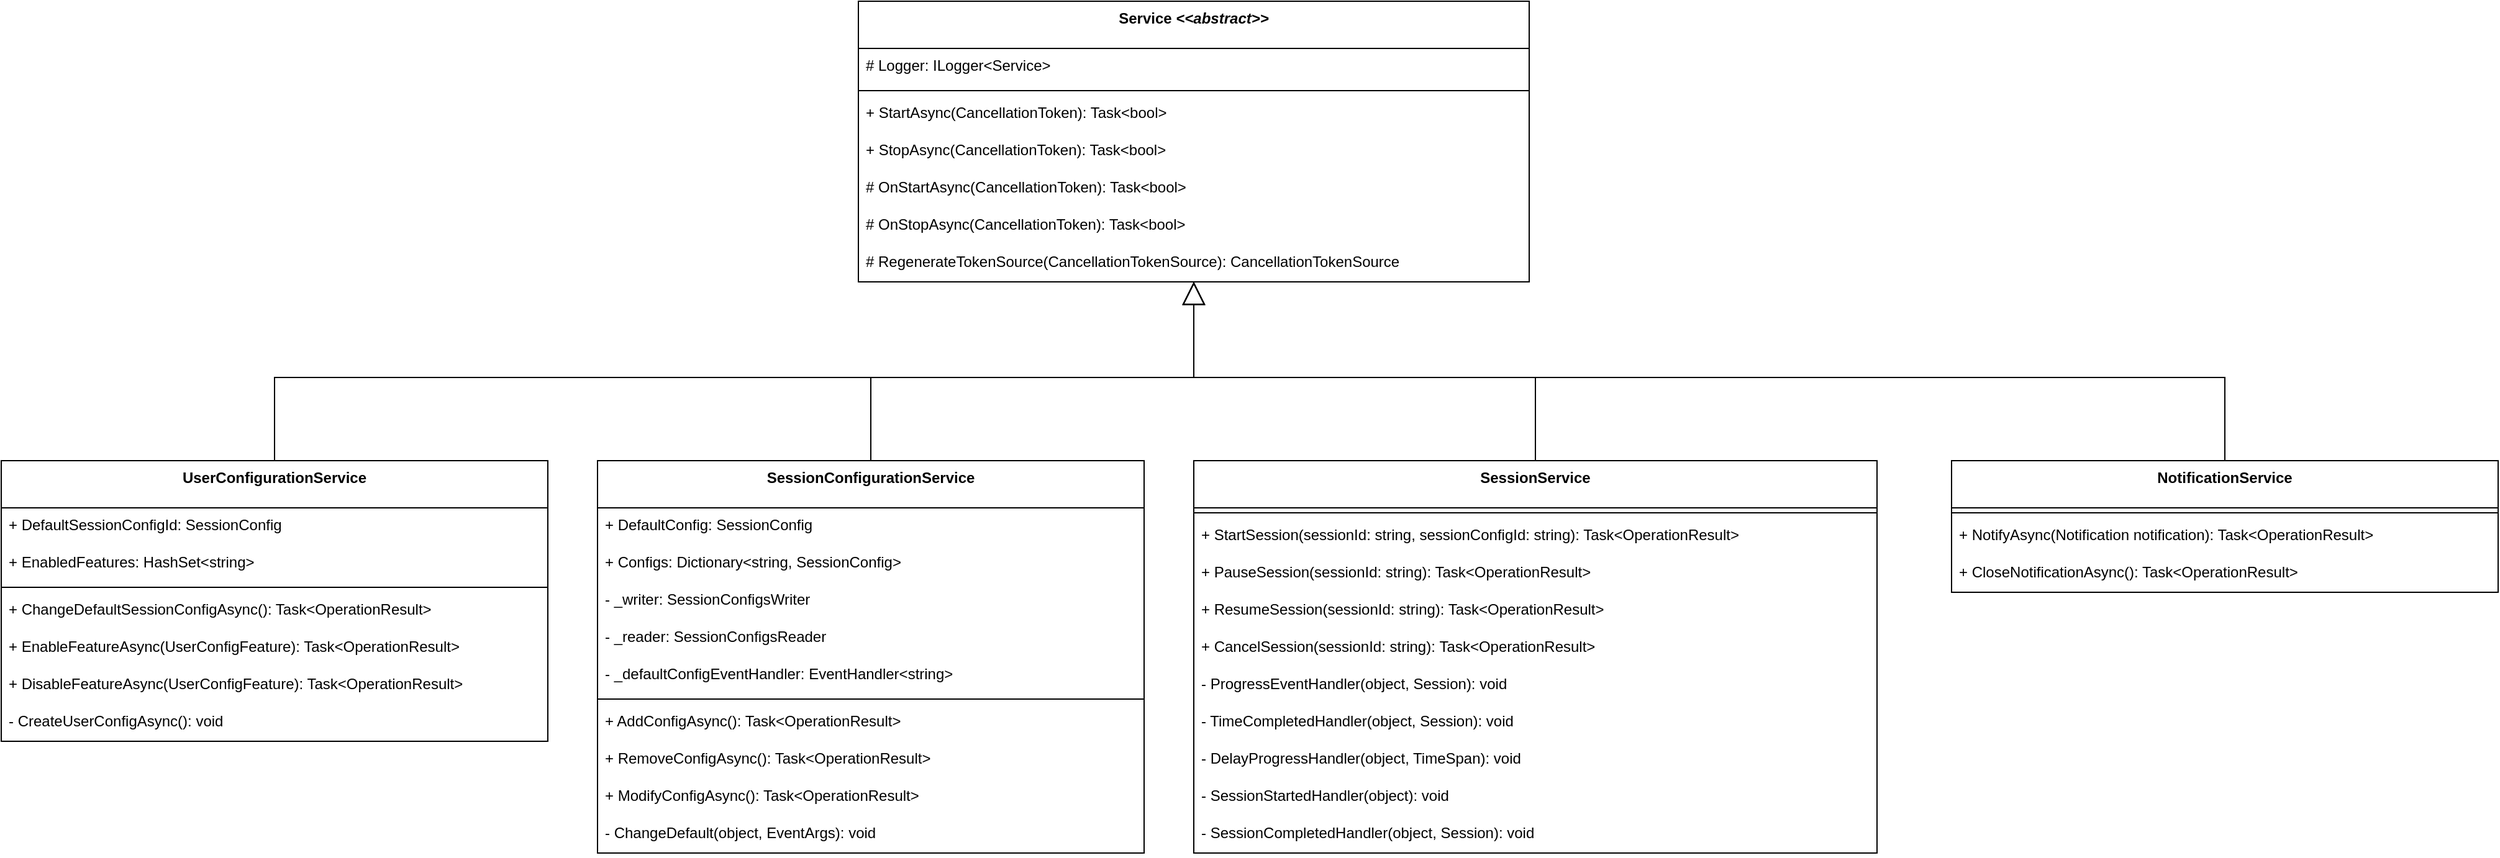 <mxfile pages="2">
    <diagram id="C5RBs43oDa-KdzZeNtuy" name="Services">
        <mxGraphModel dx="3222" dy="341" grid="1" gridSize="10" guides="1" tooltips="1" connect="1" arrows="1" fold="1" page="1" pageScale="1" pageWidth="827" pageHeight="1169" math="0" shadow="0">
            <root>
                <mxCell id="WIyWlLk6GJQsqaUBKTNV-0"/>
                <mxCell id="WIyWlLk6GJQsqaUBKTNV-1" parent="WIyWlLk6GJQsqaUBKTNV-0"/>
                <mxCell id="9WLz9mZ6kIAQS97GNiJ8-0" value="Service &lt;i&gt;&amp;lt;&amp;lt;abstract&amp;gt;&amp;gt;&lt;/i&gt;" style="swimlane;fontStyle=1;align=center;verticalAlign=top;childLayout=stackLayout;horizontal=1;startSize=38;horizontalStack=0;resizeParent=1;resizeParentMax=0;resizeLast=0;collapsible=1;marginBottom=0;whiteSpace=wrap;html=1;autosize=1;" parent="WIyWlLk6GJQsqaUBKTNV-1" vertex="1">
                    <mxGeometry x="-1740" y="50" width="540" height="226" as="geometry">
                        <mxRectangle x="310" y="130" width="90" height="30" as="alternateBounds"/>
                    </mxGeometry>
                </mxCell>
                <mxCell id="9WLz9mZ6kIAQS97GNiJ8-1" value="# Logger: ILogger&amp;lt;Service&amp;gt;" style="text;strokeColor=none;fillColor=none;align=left;verticalAlign=top;spacingLeft=4;spacingRight=4;overflow=hidden;rotatable=0;points=[[0,0.5],[1,0.5]];portConstraint=eastwest;whiteSpace=wrap;html=1;autosize=1;" parent="9WLz9mZ6kIAQS97GNiJ8-0" vertex="1">
                    <mxGeometry y="38" width="540" height="30" as="geometry"/>
                </mxCell>
                <mxCell id="9WLz9mZ6kIAQS97GNiJ8-2" value="" style="line;strokeWidth=1;fillColor=none;align=left;verticalAlign=middle;spacingTop=-1;spacingLeft=3;spacingRight=3;rotatable=0;labelPosition=right;points=[];portConstraint=eastwest;strokeColor=inherit;" parent="9WLz9mZ6kIAQS97GNiJ8-0" vertex="1">
                    <mxGeometry y="68" width="540" height="8" as="geometry"/>
                </mxCell>
                <mxCell id="9WLz9mZ6kIAQS97GNiJ8-3" value="+ StartAsync(CancellationToken): Task&amp;lt;bool&amp;gt;" style="text;strokeColor=none;fillColor=none;align=left;verticalAlign=top;spacingLeft=4;spacingRight=4;overflow=hidden;rotatable=0;points=[[0,0.5],[1,0.5]];portConstraint=eastwest;whiteSpace=wrap;html=1;autosize=1;" parent="9WLz9mZ6kIAQS97GNiJ8-0" vertex="1">
                    <mxGeometry y="76" width="540" height="30" as="geometry"/>
                </mxCell>
                <mxCell id="9WLz9mZ6kIAQS97GNiJ8-4" value="+ StopAsync(CancellationToken): Task&amp;lt;bool&amp;gt;" style="text;strokeColor=none;fillColor=none;align=left;verticalAlign=top;spacingLeft=4;spacingRight=4;overflow=hidden;rotatable=0;points=[[0,0.5],[1,0.5]];portConstraint=eastwest;whiteSpace=wrap;html=1;autosize=1;" parent="9WLz9mZ6kIAQS97GNiJ8-0" vertex="1">
                    <mxGeometry y="106" width="540" height="30" as="geometry"/>
                </mxCell>
                <mxCell id="9WLz9mZ6kIAQS97GNiJ8-5" value="# OnStartAsync(CancellationToken): Task&amp;lt;bool&amp;gt;" style="text;strokeColor=none;fillColor=none;align=left;verticalAlign=top;spacingLeft=4;spacingRight=4;overflow=hidden;rotatable=0;points=[[0,0.5],[1,0.5]];portConstraint=eastwest;whiteSpace=wrap;html=1;autosize=1;" parent="9WLz9mZ6kIAQS97GNiJ8-0" vertex="1">
                    <mxGeometry y="136" width="540" height="30" as="geometry"/>
                </mxCell>
                <mxCell id="9WLz9mZ6kIAQS97GNiJ8-6" value="# OnStopAsync(CancellationToken): Task&amp;lt;bool&amp;gt;" style="text;strokeColor=none;fillColor=none;align=left;verticalAlign=top;spacingLeft=4;spacingRight=4;overflow=hidden;rotatable=0;points=[[0,0.5],[1,0.5]];portConstraint=eastwest;whiteSpace=wrap;html=1;autosize=1;" parent="9WLz9mZ6kIAQS97GNiJ8-0" vertex="1">
                    <mxGeometry y="166" width="540" height="30" as="geometry"/>
                </mxCell>
                <mxCell id="9WLz9mZ6kIAQS97GNiJ8-7" value="# RegenerateTokenSource(CancellationTokenSource): CancellationTokenSource" style="text;strokeColor=none;fillColor=none;align=left;verticalAlign=top;spacingLeft=4;spacingRight=4;overflow=hidden;rotatable=0;points=[[0,0.5],[1,0.5]];portConstraint=eastwest;whiteSpace=wrap;html=1;autosize=1;" parent="9WLz9mZ6kIAQS97GNiJ8-0" vertex="1">
                    <mxGeometry y="196" width="540" height="30" as="geometry"/>
                </mxCell>
                <mxCell id="9WLz9mZ6kIAQS97GNiJ8-13" value="SessionService" style="swimlane;fontStyle=1;align=center;verticalAlign=top;childLayout=stackLayout;horizontal=1;startSize=38;horizontalStack=0;resizeParent=1;resizeParentMax=0;resizeLast=0;collapsible=1;marginBottom=0;whiteSpace=wrap;html=1;autosize=1;" parent="WIyWlLk6GJQsqaUBKTNV-1" vertex="1">
                    <mxGeometry x="-1470" y="420" width="550" height="316" as="geometry">
                        <mxRectangle x="-790" y="390" width="160" height="30" as="alternateBounds"/>
                    </mxGeometry>
                </mxCell>
                <mxCell id="9WLz9mZ6kIAQS97GNiJ8-15" value="" style="line;strokeWidth=1;fillColor=none;align=left;verticalAlign=middle;spacingTop=-1;spacingLeft=3;spacingRight=3;rotatable=0;labelPosition=right;points=[];portConstraint=eastwest;strokeColor=inherit;" parent="9WLz9mZ6kIAQS97GNiJ8-13" vertex="1">
                    <mxGeometry y="38" width="550" height="8" as="geometry"/>
                </mxCell>
                <mxCell id="9WLz9mZ6kIAQS97GNiJ8-16" value="+ StartSession(sessionId: string, sessionConfigId: string): Task&amp;lt;OperationResult&amp;gt;" style="text;strokeColor=none;fillColor=none;align=left;verticalAlign=top;spacingLeft=4;spacingRight=4;overflow=hidden;rotatable=0;points=[[0,0.5],[1,0.5]];portConstraint=eastwest;whiteSpace=wrap;html=1;autosize=1;" parent="9WLz9mZ6kIAQS97GNiJ8-13" vertex="1">
                    <mxGeometry y="46" width="550" height="30" as="geometry"/>
                </mxCell>
                <mxCell id="9WLz9mZ6kIAQS97GNiJ8-21" value="+ PauseSession(sessionId: string): Task&amp;lt;OperationResult&amp;gt;" style="text;strokeColor=none;fillColor=none;align=left;verticalAlign=top;spacingLeft=4;spacingRight=4;overflow=hidden;rotatable=0;points=[[0,0.5],[1,0.5]];portConstraint=eastwest;whiteSpace=wrap;html=1;autosize=1;" parent="9WLz9mZ6kIAQS97GNiJ8-13" vertex="1">
                    <mxGeometry y="76" width="550" height="30" as="geometry"/>
                </mxCell>
                <mxCell id="9WLz9mZ6kIAQS97GNiJ8-22" value="+ ResumeSession(sessionId: string): Task&amp;lt;OperationResult&amp;gt;" style="text;strokeColor=none;fillColor=none;align=left;verticalAlign=top;spacingLeft=4;spacingRight=4;overflow=hidden;rotatable=0;points=[[0,0.5],[1,0.5]];portConstraint=eastwest;whiteSpace=wrap;html=1;autosize=1;" parent="9WLz9mZ6kIAQS97GNiJ8-13" vertex="1">
                    <mxGeometry y="106" width="550" height="30" as="geometry"/>
                </mxCell>
                <mxCell id="9WLz9mZ6kIAQS97GNiJ8-23" value="+ CancelSession(sessionId: string&lt;span style=&quot;background-color: transparent; color: light-dark(rgb(0, 0, 0), rgb(255, 255, 255));&quot;&gt;):&amp;nbsp;&lt;/span&gt;Task&amp;lt;OperationResult&amp;gt;" style="text;strokeColor=none;fillColor=none;align=left;verticalAlign=top;spacingLeft=4;spacingRight=4;overflow=hidden;rotatable=0;points=[[0,0.5],[1,0.5]];portConstraint=eastwest;whiteSpace=wrap;html=1;autosize=1;" parent="9WLz9mZ6kIAQS97GNiJ8-13" vertex="1">
                    <mxGeometry y="136" width="550" height="30" as="geometry"/>
                </mxCell>
                <mxCell id="9WLz9mZ6kIAQS97GNiJ8-24" value="- ProgressEventHandler(object, Session&lt;span style=&quot;background-color: transparent; color: light-dark(rgb(0, 0, 0), rgb(255, 255, 255));&quot;&gt;): void&lt;/span&gt;" style="text;strokeColor=none;fillColor=none;align=left;verticalAlign=top;spacingLeft=4;spacingRight=4;overflow=hidden;rotatable=0;points=[[0,0.5],[1,0.5]];portConstraint=eastwest;whiteSpace=wrap;html=1;autosize=1;" parent="9WLz9mZ6kIAQS97GNiJ8-13" vertex="1">
                    <mxGeometry y="166" width="550" height="30" as="geometry"/>
                </mxCell>
                <mxCell id="9WLz9mZ6kIAQS97GNiJ8-25" value="- TimeCompletedHandler(object, Session&lt;span style=&quot;background-color: transparent; color: light-dark(rgb(0, 0, 0), rgb(255, 255, 255));&quot;&gt;): void&lt;/span&gt;" style="text;strokeColor=none;fillColor=none;align=left;verticalAlign=top;spacingLeft=4;spacingRight=4;overflow=hidden;rotatable=0;points=[[0,0.5],[1,0.5]];portConstraint=eastwest;whiteSpace=wrap;html=1;autosize=1;" parent="9WLz9mZ6kIAQS97GNiJ8-13" vertex="1">
                    <mxGeometry y="196" width="550" height="30" as="geometry"/>
                </mxCell>
                <mxCell id="9WLz9mZ6kIAQS97GNiJ8-26" value="- DelayProgressHandler(object, TimeSpan&lt;span style=&quot;background-color: transparent; color: light-dark(rgb(0, 0, 0), rgb(255, 255, 255));&quot;&gt;): void&lt;/span&gt;" style="text;strokeColor=none;fillColor=none;align=left;verticalAlign=top;spacingLeft=4;spacingRight=4;overflow=hidden;rotatable=0;points=[[0,0.5],[1,0.5]];portConstraint=eastwest;whiteSpace=wrap;html=1;autosize=1;" parent="9WLz9mZ6kIAQS97GNiJ8-13" vertex="1">
                    <mxGeometry y="226" width="550" height="30" as="geometry"/>
                </mxCell>
                <mxCell id="9WLz9mZ6kIAQS97GNiJ8-27" value="- SessionStartedHandler(object&lt;span style=&quot;background-color: transparent; color: light-dark(rgb(0, 0, 0), rgb(255, 255, 255));&quot;&gt;): void&lt;/span&gt;" style="text;strokeColor=none;fillColor=none;align=left;verticalAlign=top;spacingLeft=4;spacingRight=4;overflow=hidden;rotatable=0;points=[[0,0.5],[1,0.5]];portConstraint=eastwest;whiteSpace=wrap;html=1;autosize=1;" parent="9WLz9mZ6kIAQS97GNiJ8-13" vertex="1">
                    <mxGeometry y="256" width="550" height="30" as="geometry"/>
                </mxCell>
                <mxCell id="9WLz9mZ6kIAQS97GNiJ8-28" value="- SessionCompletedHandler(object, Session&lt;span style=&quot;background-color: transparent; color: light-dark(rgb(0, 0, 0), rgb(255, 255, 255));&quot;&gt;): void&lt;/span&gt;" style="text;strokeColor=none;fillColor=none;align=left;verticalAlign=top;spacingLeft=4;spacingRight=4;overflow=hidden;rotatable=0;points=[[0,0.5],[1,0.5]];portConstraint=eastwest;whiteSpace=wrap;html=1;autosize=1;" parent="9WLz9mZ6kIAQS97GNiJ8-13" vertex="1">
                    <mxGeometry y="286" width="550" height="30" as="geometry"/>
                </mxCell>
                <mxCell id="9WLz9mZ6kIAQS97GNiJ8-29" style="edgeStyle=orthogonalEdgeStyle;rounded=0;orthogonalLoop=1;jettySize=auto;html=1;exitX=0.5;exitY=0;exitDx=0;exitDy=0;fontSize=12;startSize=16;endSize=16;flowAnimation=0;shadow=0;endArrow=block;endFill=0;" parent="WIyWlLk6GJQsqaUBKTNV-1" source="9WLz9mZ6kIAQS97GNiJ8-13" target="9WLz9mZ6kIAQS97GNiJ8-0" edge="1">
                    <mxGeometry relative="1" as="geometry"/>
                </mxCell>
                <mxCell id="9WLz9mZ6kIAQS97GNiJ8-42" style="edgeStyle=orthogonalEdgeStyle;shape=connector;rounded=0;orthogonalLoop=1;jettySize=auto;html=1;exitX=0.5;exitY=0;exitDx=0;exitDy=0;shadow=0;strokeColor=default;align=center;verticalAlign=middle;fontFamily=Helvetica;fontSize=12;fontColor=default;labelBackgroundColor=default;startSize=16;endArrow=block;endFill=0;endSize=16;flowAnimation=0;" parent="WIyWlLk6GJQsqaUBKTNV-1" source="9WLz9mZ6kIAQS97GNiJ8-30" target="9WLz9mZ6kIAQS97GNiJ8-0" edge="1">
                    <mxGeometry relative="1" as="geometry"/>
                </mxCell>
                <mxCell id="9WLz9mZ6kIAQS97GNiJ8-30" value="NotificationService" style="swimlane;fontStyle=1;align=center;verticalAlign=top;childLayout=stackLayout;horizontal=1;startSize=38;horizontalStack=0;resizeParent=1;resizeParentMax=0;resizeLast=0;collapsible=1;marginBottom=0;whiteSpace=wrap;html=1;autosize=1;" parent="WIyWlLk6GJQsqaUBKTNV-1" vertex="1">
                    <mxGeometry x="-860" y="420" width="440" height="106" as="geometry">
                        <mxRectangle x="-610" y="390" width="190" height="38" as="alternateBounds"/>
                    </mxGeometry>
                </mxCell>
                <mxCell id="9WLz9mZ6kIAQS97GNiJ8-31" value="" style="line;strokeWidth=1;fillColor=none;align=left;verticalAlign=middle;spacingTop=-1;spacingLeft=3;spacingRight=3;rotatable=0;labelPosition=right;points=[];portConstraint=eastwest;strokeColor=inherit;" parent="9WLz9mZ6kIAQS97GNiJ8-30" vertex="1">
                    <mxGeometry y="38" width="440" height="8" as="geometry"/>
                </mxCell>
                <mxCell id="9WLz9mZ6kIAQS97GNiJ8-32" value="+ NotifyAsync(Notification notification): Task&amp;lt;OperationResult&amp;gt;" style="text;strokeColor=none;fillColor=none;align=left;verticalAlign=top;spacingLeft=4;spacingRight=4;overflow=hidden;rotatable=0;points=[[0,0.5],[1,0.5]];portConstraint=eastwest;whiteSpace=wrap;html=1;autosize=1;" parent="9WLz9mZ6kIAQS97GNiJ8-30" vertex="1">
                    <mxGeometry y="46" width="440" height="30" as="geometry"/>
                </mxCell>
                <mxCell id="9WLz9mZ6kIAQS97GNiJ8-33" value="+ CloseNotificationAsync(): Task&amp;lt;OperationResult&amp;gt;" style="text;strokeColor=none;fillColor=none;align=left;verticalAlign=top;spacingLeft=4;spacingRight=4;overflow=hidden;rotatable=0;points=[[0,0.5],[1,0.5]];portConstraint=eastwest;whiteSpace=wrap;html=1;autosize=1;" parent="9WLz9mZ6kIAQS97GNiJ8-30" vertex="1">
                    <mxGeometry y="76" width="440" height="30" as="geometry"/>
                </mxCell>
                <mxCell id="9WLz9mZ6kIAQS97GNiJ8-52" style="edgeStyle=orthogonalEdgeStyle;shape=connector;rounded=0;orthogonalLoop=1;jettySize=auto;html=1;exitX=0.5;exitY=0;exitDx=0;exitDy=0;shadow=0;strokeColor=default;align=center;verticalAlign=middle;fontFamily=Helvetica;fontSize=12;fontColor=default;labelBackgroundColor=default;startSize=16;endArrow=block;endFill=0;endSize=16;flowAnimation=0;" parent="WIyWlLk6GJQsqaUBKTNV-1" source="9WLz9mZ6kIAQS97GNiJ8-48" target="9WLz9mZ6kIAQS97GNiJ8-0" edge="1">
                    <mxGeometry relative="1" as="geometry"/>
                </mxCell>
                <mxCell id="9WLz9mZ6kIAQS97GNiJ8-48" value="UserConfigurationService" style="swimlane;fontStyle=1;align=center;verticalAlign=top;childLayout=stackLayout;horizontal=1;startSize=38;horizontalStack=0;resizeParent=1;resizeParentMax=0;resizeLast=0;collapsible=1;marginBottom=0;whiteSpace=wrap;html=1;autosize=1;" parent="WIyWlLk6GJQsqaUBKTNV-1" vertex="1">
                    <mxGeometry x="-2430" y="420" width="440" height="226" as="geometry">
                        <mxRectangle x="-610" y="390" width="190" height="38" as="alternateBounds"/>
                    </mxGeometry>
                </mxCell>
                <mxCell id="9WLz9mZ6kIAQS97GNiJ8-91" value="+ DefaultSessionConfigId: SessionConfig" style="text;strokeColor=none;fillColor=none;align=left;verticalAlign=top;spacingLeft=4;spacingRight=4;overflow=hidden;rotatable=0;points=[[0,0.5],[1,0.5]];portConstraint=eastwest;whiteSpace=wrap;html=1;autosize=1;" parent="9WLz9mZ6kIAQS97GNiJ8-48" vertex="1">
                    <mxGeometry y="38" width="440" height="30" as="geometry"/>
                </mxCell>
                <mxCell id="9WLz9mZ6kIAQS97GNiJ8-90" value="+ EnabledFeatures: HashSet&amp;lt;string&amp;gt;" style="text;strokeColor=none;fillColor=none;align=left;verticalAlign=top;spacingLeft=4;spacingRight=4;overflow=hidden;rotatable=0;points=[[0,0.5],[1,0.5]];portConstraint=eastwest;whiteSpace=wrap;html=1;autosize=1;" parent="9WLz9mZ6kIAQS97GNiJ8-48" vertex="1">
                    <mxGeometry y="68" width="440" height="30" as="geometry"/>
                </mxCell>
                <mxCell id="9WLz9mZ6kIAQS97GNiJ8-50" value="" style="line;strokeWidth=1;fillColor=none;align=left;verticalAlign=middle;spacingTop=-1;spacingLeft=3;spacingRight=3;rotatable=0;labelPosition=right;points=[];portConstraint=eastwest;strokeColor=inherit;" parent="9WLz9mZ6kIAQS97GNiJ8-48" vertex="1">
                    <mxGeometry y="98" width="440" height="8" as="geometry"/>
                </mxCell>
                <mxCell id="9WLz9mZ6kIAQS97GNiJ8-54" value="+ ChangeDefaultSessionConfigAsync(): Task&amp;lt;OperationResult&amp;gt;" style="text;strokeColor=none;fillColor=none;align=left;verticalAlign=top;spacingLeft=4;spacingRight=4;overflow=hidden;rotatable=0;points=[[0,0.5],[1,0.5]];portConstraint=eastwest;whiteSpace=wrap;html=1;autosize=1;" parent="9WLz9mZ6kIAQS97GNiJ8-48" vertex="1">
                    <mxGeometry y="106" width="440" height="30" as="geometry"/>
                </mxCell>
                <mxCell id="9WLz9mZ6kIAQS97GNiJ8-55" value="+ EnableFeatureAsync(UserConfigFeature): Task&amp;lt;OperationResult&amp;gt;" style="text;strokeColor=none;fillColor=none;align=left;verticalAlign=top;spacingLeft=4;spacingRight=4;overflow=hidden;rotatable=0;points=[[0,0.5],[1,0.5]];portConstraint=eastwest;whiteSpace=wrap;html=1;autosize=1;" parent="9WLz9mZ6kIAQS97GNiJ8-48" vertex="1">
                    <mxGeometry y="136" width="440" height="30" as="geometry"/>
                </mxCell>
                <mxCell id="9WLz9mZ6kIAQS97GNiJ8-51" value="+ DisableFeatureAsync(UserConfigFeature): Task&amp;lt;OperationResult&amp;gt;" style="text;strokeColor=none;fillColor=none;align=left;verticalAlign=top;spacingLeft=4;spacingRight=4;overflow=hidden;rotatable=0;points=[[0,0.5],[1,0.5]];portConstraint=eastwest;whiteSpace=wrap;html=1;autosize=1;" parent="9WLz9mZ6kIAQS97GNiJ8-48" vertex="1">
                    <mxGeometry y="166" width="440" height="30" as="geometry"/>
                </mxCell>
                <mxCell id="9WLz9mZ6kIAQS97GNiJ8-89" value="- CreateUserConfigAsync(): void" style="text;strokeColor=none;fillColor=none;align=left;verticalAlign=top;spacingLeft=4;spacingRight=4;overflow=hidden;rotatable=0;points=[[0,0.5],[1,0.5]];portConstraint=eastwest;whiteSpace=wrap;html=1;autosize=1;" parent="9WLz9mZ6kIAQS97GNiJ8-48" vertex="1">
                    <mxGeometry y="196" width="440" height="30" as="geometry"/>
                </mxCell>
                <mxCell id="9WLz9mZ6kIAQS97GNiJ8-92" style="edgeStyle=orthogonalEdgeStyle;shape=connector;rounded=0;orthogonalLoop=1;jettySize=auto;html=1;exitX=0.5;exitY=0;exitDx=0;exitDy=0;shadow=0;strokeColor=default;align=center;verticalAlign=middle;fontFamily=Helvetica;fontSize=12;fontColor=default;labelBackgroundColor=default;startSize=16;endArrow=block;endFill=0;endSize=16;flowAnimation=0;" parent="WIyWlLk6GJQsqaUBKTNV-1" source="9WLz9mZ6kIAQS97GNiJ8-56" target="9WLz9mZ6kIAQS97GNiJ8-0" edge="1">
                    <mxGeometry relative="1" as="geometry"/>
                </mxCell>
                <mxCell id="9WLz9mZ6kIAQS97GNiJ8-56" value="SessionConfigurationService" style="swimlane;fontStyle=1;align=center;verticalAlign=top;childLayout=stackLayout;horizontal=1;startSize=38;horizontalStack=0;resizeParent=1;resizeParentMax=0;resizeLast=0;collapsible=1;marginBottom=0;whiteSpace=wrap;html=1;autosize=1;" parent="WIyWlLk6GJQsqaUBKTNV-1" vertex="1">
                    <mxGeometry x="-1950" y="420" width="440" height="316" as="geometry">
                        <mxRectangle x="-610" y="390" width="190" height="38" as="alternateBounds"/>
                    </mxGeometry>
                </mxCell>
                <mxCell id="2" value="+ DefaultConfig: SessionConfig" style="text;strokeColor=none;fillColor=none;align=left;verticalAlign=top;spacingLeft=4;spacingRight=4;overflow=hidden;rotatable=0;points=[[0,0.5],[1,0.5]];portConstraint=eastwest;whiteSpace=wrap;html=1;autosize=1;" parent="9WLz9mZ6kIAQS97GNiJ8-56" vertex="1">
                    <mxGeometry y="38" width="440" height="30" as="geometry"/>
                </mxCell>
                <mxCell id="9WLz9mZ6kIAQS97GNiJ8-57" value="+ Configs: Dictionary&amp;lt;string, SessionConfig&amp;gt;" style="text;strokeColor=none;fillColor=none;align=left;verticalAlign=top;spacingLeft=4;spacingRight=4;overflow=hidden;rotatable=0;points=[[0,0.5],[1,0.5]];portConstraint=eastwest;whiteSpace=wrap;html=1;autosize=1;" parent="9WLz9mZ6kIAQS97GNiJ8-56" vertex="1">
                    <mxGeometry y="68" width="440" height="30" as="geometry"/>
                </mxCell>
                <mxCell id="5" value="- _writer: SessionConfigsWriter" style="text;strokeColor=none;fillColor=none;align=left;verticalAlign=top;spacingLeft=4;spacingRight=4;overflow=hidden;rotatable=0;points=[[0,0.5],[1,0.5]];portConstraint=eastwest;whiteSpace=wrap;html=1;autosize=1;" parent="9WLz9mZ6kIAQS97GNiJ8-56" vertex="1">
                    <mxGeometry y="98" width="440" height="30" as="geometry"/>
                </mxCell>
                <mxCell id="6" value="- _reader: SessionConfigsReader" style="text;strokeColor=none;fillColor=none;align=left;verticalAlign=top;spacingLeft=4;spacingRight=4;overflow=hidden;rotatable=0;points=[[0,0.5],[1,0.5]];portConstraint=eastwest;whiteSpace=wrap;html=1;autosize=1;" parent="9WLz9mZ6kIAQS97GNiJ8-56" vertex="1">
                    <mxGeometry y="128" width="440" height="30" as="geometry"/>
                </mxCell>
                <mxCell id="7" value="- _defaultConfigEventHandler: EventHandler&amp;lt;string&amp;gt;" style="text;strokeColor=none;fillColor=none;align=left;verticalAlign=top;spacingLeft=4;spacingRight=4;overflow=hidden;rotatable=0;points=[[0,0.5],[1,0.5]];portConstraint=eastwest;whiteSpace=wrap;html=1;autosize=1;" parent="9WLz9mZ6kIAQS97GNiJ8-56" vertex="1">
                    <mxGeometry y="158" width="440" height="30" as="geometry"/>
                </mxCell>
                <mxCell id="9WLz9mZ6kIAQS97GNiJ8-58" value="" style="line;strokeWidth=1;fillColor=none;align=left;verticalAlign=middle;spacingTop=-1;spacingLeft=3;spacingRight=3;rotatable=0;labelPosition=right;points=[];portConstraint=eastwest;strokeColor=inherit;" parent="9WLz9mZ6kIAQS97GNiJ8-56" vertex="1">
                    <mxGeometry y="188" width="440" height="8" as="geometry"/>
                </mxCell>
                <mxCell id="9WLz9mZ6kIAQS97GNiJ8-61" value="+ AddConfigAsync(): Task&amp;lt;OperationResult&amp;gt;" style="text;strokeColor=none;fillColor=none;align=left;verticalAlign=top;spacingLeft=4;spacingRight=4;overflow=hidden;rotatable=0;points=[[0,0.5],[1,0.5]];portConstraint=eastwest;whiteSpace=wrap;html=1;autosize=1;" parent="9WLz9mZ6kIAQS97GNiJ8-56" vertex="1">
                    <mxGeometry y="196" width="440" height="30" as="geometry"/>
                </mxCell>
                <mxCell id="0" value="+ RemoveConfigAsync(): Task&amp;lt;OperationResult&amp;gt;" style="text;strokeColor=none;fillColor=none;align=left;verticalAlign=top;spacingLeft=4;spacingRight=4;overflow=hidden;rotatable=0;points=[[0,0.5],[1,0.5]];portConstraint=eastwest;whiteSpace=wrap;html=1;autosize=1;" parent="9WLz9mZ6kIAQS97GNiJ8-56" vertex="1">
                    <mxGeometry y="226" width="440" height="30" as="geometry"/>
                </mxCell>
                <mxCell id="1" value="+ ModifyConfigAsync(): Task&amp;lt;OperationResult&amp;gt;" style="text;strokeColor=none;fillColor=none;align=left;verticalAlign=top;spacingLeft=4;spacingRight=4;overflow=hidden;rotatable=0;points=[[0,0.5],[1,0.5]];portConstraint=eastwest;whiteSpace=wrap;html=1;autosize=1;" parent="9WLz9mZ6kIAQS97GNiJ8-56" vertex="1">
                    <mxGeometry y="256" width="440" height="30" as="geometry"/>
                </mxCell>
                <mxCell id="3" value="- ChangeDefault(object, EventArgs): void" style="text;strokeColor=none;fillColor=none;align=left;verticalAlign=top;spacingLeft=4;spacingRight=4;overflow=hidden;rotatable=0;points=[[0,0.5],[1,0.5]];portConstraint=eastwest;whiteSpace=wrap;html=1;autosize=1;" parent="9WLz9mZ6kIAQS97GNiJ8-56" vertex="1">
                    <mxGeometry y="286" width="440" height="30" as="geometry"/>
                </mxCell>
            </root>
        </mxGraphModel>
    </diagram>
    <diagram id="Lg1v4ltrwXZhWD7EpiMX" name="Server">
        <mxGraphModel dx="2292" dy="1618" grid="1" gridSize="10" guides="1" tooltips="1" connect="1" arrows="1" fold="1" page="1" pageScale="1" pageWidth="850" pageHeight="1100" background="none" math="0" shadow="0">
            <root>
                <mxCell id="0"/>
                <mxCell id="1" parent="0"/>
                <mxCell id="64KLk9o1PvEQr-HcZSZ8-10" style="edgeStyle=orthogonalEdgeStyle;html=1;exitX=0.5;exitY=1;exitDx=0;exitDy=0;startArrow=none;startFill=0;endArrow=block;endFill=1;endSize=16;startSize=16;" edge="1" parent="1" source="64KLk9o1PvEQr-HcZSZ8-1" target="_3XUZMfKvAIULa9iZDRm-7">
                    <mxGeometry relative="1" as="geometry"/>
                </mxCell>
                <mxCell id="64KLk9o1PvEQr-HcZSZ8-1" value="Config Commands" style="rounded=0;whiteSpace=wrap;html=1;fillColor=default;verticalAlign=top;align=center;fontStyle=1" vertex="1" parent="1">
                    <mxGeometry x="-855" y="230" width="310" height="490" as="geometry"/>
                </mxCell>
                <mxCell id="64KLk9o1PvEQr-HcZSZ8-9" style="edgeStyle=orthogonalEdgeStyle;html=1;exitX=0.5;exitY=1;exitDx=0;exitDy=0;startArrow=none;startFill=0;endArrow=block;endFill=1;endSize=16;startSize=16;" edge="1" parent="1" source="_3XUZMfKvAIULa9iZDRm-9" target="_3XUZMfKvAIULa9iZDRm-7">
                    <mxGeometry relative="1" as="geometry"/>
                </mxCell>
                <mxCell id="_3XUZMfKvAIULa9iZDRm-9" value="Session Commands" style="rounded=0;whiteSpace=wrap;html=1;fillColor=default;verticalAlign=top;align=center;fontStyle=1" vertex="1" parent="1">
                    <mxGeometry x="-1200" y="230" width="310" height="350" as="geometry"/>
                </mxCell>
                <mxCell id="VX6f1n56ilL0e5lA3EuY-1" value="IServer" style="swimlane;fontStyle=1;align=center;verticalAlign=top;childLayout=stackLayout;horizontal=1;startSize=38;horizontalStack=0;resizeParent=1;resizeParentMax=0;resizeLast=0;collapsible=1;marginBottom=0;whiteSpace=wrap;html=1;autosize=1;" parent="1" vertex="1">
                    <mxGeometry x="-1090" y="-1030" width="440" height="136" as="geometry">
                        <mxRectangle x="-610" y="390" width="190" height="38" as="alternateBounds"/>
                    </mxGeometry>
                </mxCell>
                <mxCell id="Eb1Elx6UHb_O9e_MEKDe-2" value="+ OnFailed: event EvenHandler" style="text;strokeColor=none;fillColor=none;align=left;verticalAlign=top;spacingLeft=4;spacingRight=4;overflow=hidden;rotatable=0;points=[[0,0.5],[1,0.5]];portConstraint=eastwest;whiteSpace=wrap;html=1;autosize=1;" vertex="1" parent="VX6f1n56ilL0e5lA3EuY-1">
                    <mxGeometry y="38" width="440" height="30" as="geometry"/>
                </mxCell>
                <mxCell id="VX6f1n56ilL0e5lA3EuY-3" value="" style="line;strokeWidth=1;fillColor=none;align=left;verticalAlign=middle;spacingTop=-1;spacingLeft=3;spacingRight=3;rotatable=0;labelPosition=right;points=[];portConstraint=eastwest;strokeColor=inherit;" parent="VX6f1n56ilL0e5lA3EuY-1" vertex="1">
                    <mxGeometry y="68" width="440" height="8" as="geometry"/>
                </mxCell>
                <mxCell id="VX6f1n56ilL0e5lA3EuY-4" value="+ StartAsync(CancellationToken): Task" style="text;strokeColor=none;fillColor=none;align=left;verticalAlign=top;spacingLeft=4;spacingRight=4;overflow=hidden;rotatable=0;points=[[0,0.5],[1,0.5]];portConstraint=eastwest;whiteSpace=wrap;html=1;autosize=1;" parent="VX6f1n56ilL0e5lA3EuY-1" vertex="1">
                    <mxGeometry y="76" width="440" height="30" as="geometry"/>
                </mxCell>
                <mxCell id="VX6f1n56ilL0e5lA3EuY-5" value="&lt;font color=&quot;#f2f2f2&quot;&gt;+ Stop&lt;span style=&quot;background-color: transparent;&quot;&gt;Async(): Task&lt;/span&gt;&lt;/font&gt;" style="text;strokeColor=none;fillColor=none;align=left;verticalAlign=top;spacingLeft=4;spacingRight=4;overflow=hidden;rotatable=0;points=[[0,0.5],[1,0.5]];portConstraint=eastwest;whiteSpace=wrap;html=1;autosize=1;" parent="VX6f1n56ilL0e5lA3EuY-1" vertex="1">
                    <mxGeometry y="106" width="440" height="30" as="geometry"/>
                </mxCell>
                <mxCell id="VX6f1n56ilL0e5lA3EuY-7" style="edgeStyle=orthogonalEdgeStyle;shape=connector;rounded=0;orthogonalLoop=1;jettySize=auto;html=1;exitX=0.5;exitY=0;exitDx=0;exitDy=0;shadow=0;strokeColor=default;align=center;verticalAlign=middle;fontFamily=Helvetica;fontSize=12;fontColor=default;labelBackgroundColor=default;startSize=16;endArrow=block;endFill=0;endSize=16;flowAnimation=0;dashed=1;dashPattern=8 8;" parent="1" source="VX6f1n56ilL0e5lA3EuY-8" target="VX6f1n56ilL0e5lA3EuY-1" edge="1">
                    <mxGeometry relative="1" as="geometry"/>
                </mxCell>
                <mxCell id="VX6f1n56ilL0e5lA3EuY-8" value="Server" style="swimlane;fontStyle=1;align=center;verticalAlign=top;childLayout=stackLayout;horizontal=1;startSize=38;horizontalStack=0;resizeParent=1;resizeParentMax=0;resizeLast=0;collapsible=1;marginBottom=0;whiteSpace=wrap;html=1;autosize=1;" parent="1" vertex="1">
                    <mxGeometry x="-1010" y="-820" width="280" height="76" as="geometry">
                        <mxRectangle x="-610" y="390" width="190" height="38" as="alternateBounds"/>
                    </mxGeometry>
                </mxCell>
                <mxCell id="VX6f1n56ilL0e5lA3EuY-10" value="- _requestHandler: IRequestHandler" style="text;strokeColor=none;fillColor=none;align=left;verticalAlign=top;spacingLeft=4;spacingRight=4;overflow=hidden;rotatable=0;points=[[0,0.5],[1,0.5]];portConstraint=eastwest;whiteSpace=wrap;html=1;autosize=1;" parent="VX6f1n56ilL0e5lA3EuY-8" vertex="1">
                    <mxGeometry y="38" width="280" height="30" as="geometry"/>
                </mxCell>
                <mxCell id="VX6f1n56ilL0e5lA3EuY-12" value="" style="line;strokeWidth=1;fillColor=none;align=left;verticalAlign=middle;spacingTop=-1;spacingLeft=3;spacingRight=3;rotatable=0;labelPosition=right;points=[];portConstraint=eastwest;strokeColor=inherit;" parent="VX6f1n56ilL0e5lA3EuY-8" vertex="1">
                    <mxGeometry y="68" width="280" height="8" as="geometry"/>
                </mxCell>
                <mxCell id="VX6f1n56ilL0e5lA3EuY-13" style="edgeStyle=orthogonalEdgeStyle;shape=connector;rounded=0;orthogonalLoop=1;jettySize=auto;html=1;exitX=0.5;exitY=0;exitDx=0;exitDy=0;shadow=0;strokeColor=default;align=center;verticalAlign=middle;fontFamily=Helvetica;fontSize=12;fontColor=default;labelBackgroundColor=default;startSize=16;endArrow=diamond;endFill=0;endSize=16;flowAnimation=0;" parent="1" source="VX6f1n56ilL0e5lA3EuY-14" target="VX6f1n56ilL0e5lA3EuY-8" edge="1">
                    <mxGeometry relative="1" as="geometry"/>
                </mxCell>
                <mxCell id="VX6f1n56ilL0e5lA3EuY-14" value="IRequestHandler" style="swimlane;fontStyle=1;align=center;verticalAlign=top;childLayout=stackLayout;horizontal=1;startSize=38;horizontalStack=0;resizeParent=1;resizeParentMax=0;resizeLast=0;collapsible=1;marginBottom=0;whiteSpace=wrap;html=1;autosize=1;" parent="1" vertex="1">
                    <mxGeometry x="-1055" y="-640" width="370" height="76" as="geometry">
                        <mxRectangle x="-610" y="390" width="190" height="38" as="alternateBounds"/>
                    </mxGeometry>
                </mxCell>
                <mxCell id="VX6f1n56ilL0e5lA3EuY-15" value="" style="line;strokeWidth=1;fillColor=none;align=left;verticalAlign=middle;spacingTop=-1;spacingLeft=3;spacingRight=3;rotatable=0;labelPosition=right;points=[];portConstraint=eastwest;strokeColor=inherit;" parent="VX6f1n56ilL0e5lA3EuY-14" vertex="1">
                    <mxGeometry y="38" width="370" height="8" as="geometry"/>
                </mxCell>
                <mxCell id="VX6f1n56ilL0e5lA3EuY-16" value="+ HandleAsync(Request, CancellationToken): Task&amp;lt;Response&amp;gt;" style="text;strokeColor=none;fillColor=none;align=left;verticalAlign=top;spacingLeft=4;spacingRight=4;overflow=hidden;rotatable=0;points=[[0,0.5],[1,0.5]];portConstraint=eastwest;whiteSpace=wrap;html=1;autosize=1;" parent="VX6f1n56ilL0e5lA3EuY-14" vertex="1">
                    <mxGeometry y="46" width="370" height="30" as="geometry"/>
                </mxCell>
                <mxCell id="VX6f1n56ilL0e5lA3EuY-17" style="edgeStyle=orthogonalEdgeStyle;shape=connector;rounded=0;orthogonalLoop=1;jettySize=auto;html=1;exitX=0.5;exitY=0;exitDx=0;exitDy=0;shadow=0;strokeColor=default;align=center;verticalAlign=middle;fontFamily=Helvetica;fontSize=12;fontColor=default;labelBackgroundColor=default;startSize=16;endArrow=block;endFill=0;endSize=16;flowAnimation=0;dashed=1;dashPattern=8 8;" parent="1" source="VX6f1n56ilL0e5lA3EuY-18" target="VX6f1n56ilL0e5lA3EuY-14" edge="1">
                    <mxGeometry relative="1" as="geometry"/>
                </mxCell>
                <mxCell id="VX6f1n56ilL0e5lA3EuY-18" value="RequestHandler" style="swimlane;fontStyle=1;align=center;verticalAlign=top;childLayout=stackLayout;horizontal=1;startSize=38;horizontalStack=0;resizeParent=1;resizeParentMax=0;resizeLast=0;collapsible=1;marginBottom=0;whiteSpace=wrap;html=1;autosize=1;" parent="1" vertex="1">
                    <mxGeometry x="-1065" y="-470" width="390" height="106" as="geometry">
                        <mxRectangle x="-610" y="390" width="190" height="38" as="alternateBounds"/>
                    </mxGeometry>
                </mxCell>
                <mxCell id="VX6f1n56ilL0e5lA3EuY-20" value="- _logger: ILogger&amp;lt;RequestHandler&amp;gt;" style="text;strokeColor=none;fillColor=none;align=left;verticalAlign=top;spacingLeft=4;spacingRight=4;overflow=hidden;rotatable=0;points=[[0,0.5],[1,0.5]];portConstraint=eastwest;whiteSpace=wrap;html=1;autosize=1;" parent="VX6f1n56ilL0e5lA3EuY-18" vertex="1">
                    <mxGeometry y="38" width="390" height="30" as="geometry"/>
                </mxCell>
                <mxCell id="VX6f1n56ilL0e5lA3EuY-19" value="- _commandCreators: IEnumerable&amp;lt;CommandCreators&amp;gt;" style="text;strokeColor=none;fillColor=none;align=left;verticalAlign=top;spacingLeft=4;spacingRight=4;overflow=hidden;rotatable=0;points=[[0,0.5],[1,0.5]];portConstraint=eastwest;whiteSpace=wrap;html=1;autosize=1;" parent="VX6f1n56ilL0e5lA3EuY-18" vertex="1">
                    <mxGeometry y="68" width="390" height="30" as="geometry"/>
                </mxCell>
                <mxCell id="VX6f1n56ilL0e5lA3EuY-21" value="" style="line;strokeWidth=1;fillColor=none;align=left;verticalAlign=middle;spacingTop=-1;spacingLeft=3;spacingRight=3;rotatable=0;labelPosition=right;points=[];portConstraint=eastwest;strokeColor=inherit;" parent="VX6f1n56ilL0e5lA3EuY-18" vertex="1">
                    <mxGeometry y="98" width="390" height="8" as="geometry"/>
                </mxCell>
                <mxCell id="VX6f1n56ilL0e5lA3EuY-22" style="edgeStyle=orthogonalEdgeStyle;shape=connector;rounded=0;orthogonalLoop=1;jettySize=auto;html=1;exitX=0.5;exitY=0;exitDx=0;exitDy=0;shadow=0;strokeColor=default;align=center;verticalAlign=middle;fontFamily=Helvetica;fontSize=12;fontColor=default;labelBackgroundColor=default;startSize=16;endArrow=diamond;endFill=0;endSize=16;flowAnimation=0;" parent="1" source="VX6f1n56ilL0e5lA3EuY-23" target="VX6f1n56ilL0e5lA3EuY-18" edge="1">
                    <mxGeometry relative="1" as="geometry"/>
                </mxCell>
                <mxCell id="VX6f1n56ilL0e5lA3EuY-23" value="CommandsCreator &lt;i style=&quot;&quot;&gt;&amp;lt;&amp;lt;abstract&amp;gt;&amp;gt;&lt;/i&gt;" style="swimlane;fontStyle=1;align=center;verticalAlign=top;childLayout=stackLayout;horizontal=1;startSize=38;horizontalStack=0;resizeParent=1;resizeParentMax=0;resizeLast=0;collapsible=1;marginBottom=0;whiteSpace=wrap;html=1;autosize=1;" parent="1" vertex="1">
                    <mxGeometry x="-1100" y="-280" width="460" height="136" as="geometry">
                        <mxRectangle x="-610" y="390" width="190" height="38" as="alternateBounds"/>
                    </mxGeometry>
                </mxCell>
                <mxCell id="VX6f1n56ilL0e5lA3EuY-24" value="# _logger: ILogger&amp;lt;CommandsHandler&amp;gt;" style="text;strokeColor=none;fillColor=none;align=left;verticalAlign=top;spacingLeft=4;spacingRight=4;overflow=hidden;rotatable=0;points=[[0,0.5],[1,0.5]];portConstraint=eastwest;whiteSpace=wrap;html=1;autosize=1;" parent="VX6f1n56ilL0e5lA3EuY-23" vertex="1">
                    <mxGeometry y="38" width="460" height="30" as="geometry"/>
                </mxCell>
                <mxCell id="VX6f1n56ilL0e5lA3EuY-29" value="+ Type: CommandType" style="text;strokeColor=none;fillColor=none;align=left;verticalAlign=top;spacingLeft=4;spacingRight=4;overflow=hidden;rotatable=0;points=[[0,0.5],[1,0.5]];portConstraint=eastwest;whiteSpace=wrap;html=1;autosize=1;" parent="VX6f1n56ilL0e5lA3EuY-23" vertex="1">
                    <mxGeometry y="68" width="460" height="30" as="geometry"/>
                </mxCell>
                <mxCell id="VX6f1n56ilL0e5lA3EuY-25" value="" style="line;strokeWidth=1;fillColor=none;align=left;verticalAlign=middle;spacingTop=-1;spacingLeft=3;spacingRight=3;rotatable=0;labelPosition=right;points=[];portConstraint=eastwest;strokeColor=inherit;" parent="VX6f1n56ilL0e5lA3EuY-23" vertex="1">
                    <mxGeometry y="98" width="460" height="8" as="geometry"/>
                </mxCell>
                <mxCell id="VX6f1n56ilL0e5lA3EuY-35" value="+ &lt;i&gt;&amp;lt;&amp;lt;abstract&amp;gt;&amp;gt;&lt;/i&gt; Create(subcommandType: string, args: Dictionary): ICommand" style="text;strokeColor=none;fillColor=none;align=left;verticalAlign=top;spacingLeft=4;spacingRight=4;overflow=hidden;rotatable=0;points=[[0,0.5],[1,0.5]];portConstraint=eastwest;whiteSpace=wrap;html=1;autosize=1;" parent="VX6f1n56ilL0e5lA3EuY-23" vertex="1">
                    <mxGeometry y="106" width="460" height="30" as="geometry"/>
                </mxCell>
                <mxCell id="VX6f1n56ilL0e5lA3EuY-33" style="edgeStyle=orthogonalEdgeStyle;shape=connector;rounded=0;orthogonalLoop=1;jettySize=auto;html=1;shadow=0;strokeColor=default;align=center;verticalAlign=middle;fontFamily=Helvetica;fontSize=12;fontColor=default;labelBackgroundColor=default;startSize=16;endArrow=block;endFill=0;endSize=16;flowAnimation=0;" parent="1" source="VX6f1n56ilL0e5lA3EuY-36" target="VX6f1n56ilL0e5lA3EuY-23" edge="1">
                    <mxGeometry relative="1" as="geometry">
                        <mxPoint x="-1060.0" y="-40.0" as="sourcePoint"/>
                    </mxGeometry>
                </mxCell>
                <mxCell id="VX6f1n56ilL0e5lA3EuY-34" style="edgeStyle=orthogonalEdgeStyle;shape=connector;rounded=0;orthogonalLoop=1;jettySize=auto;html=1;exitX=0.5;exitY=0;exitDx=0;exitDy=0;shadow=0;strokeColor=default;align=center;verticalAlign=middle;fontFamily=Helvetica;fontSize=12;fontColor=default;labelBackgroundColor=default;startSize=16;endArrow=block;endFill=0;endSize=16;flowAnimation=0;" parent="1" source="VX6f1n56ilL0e5lA3EuY-37" target="VX6f1n56ilL0e5lA3EuY-23" edge="1">
                    <mxGeometry relative="1" as="geometry">
                        <mxPoint x="-655.0" y="-40.0" as="sourcePoint"/>
                    </mxGeometry>
                </mxCell>
                <mxCell id="VX6f1n56ilL0e5lA3EuY-36" value="SessionCommandsCreator" style="html=1;whiteSpace=wrap;fontFamily=Helvetica;fontSize=12;fontColor=default;labelBackgroundColor=default;" parent="1" vertex="1">
                    <mxGeometry x="-1150" y="-40" width="240" height="50" as="geometry"/>
                </mxCell>
                <mxCell id="VX6f1n56ilL0e5lA3EuY-37" value="ConfigCommandsCreator" style="html=1;whiteSpace=wrap;fontFamily=Helvetica;fontSize=12;fontColor=default;labelBackgroundColor=default;" parent="1" vertex="1">
                    <mxGeometry x="-820" y="-40" width="240" height="50" as="geometry"/>
                </mxCell>
                <mxCell id="VX6f1n56ilL0e5lA3EuY-54" style="edgeStyle=orthogonalEdgeStyle;shape=connector;rounded=0;orthogonalLoop=1;jettySize=auto;html=1;exitX=0.5;exitY=0;exitDx=0;exitDy=0;shadow=0;strokeColor=default;align=center;verticalAlign=middle;fontFamily=Helvetica;fontSize=12;fontColor=default;labelBackgroundColor=default;startSize=16;endArrow=none;endFill=0;endSize=16;flowAnimation=0;startFill=1;startArrow=block;" parent="1" source="VX6f1n56ilL0e5lA3EuY-39" target="VX6f1n56ilL0e5lA3EuY-36" edge="1">
                    <mxGeometry relative="1" as="geometry"/>
                </mxCell>
                <mxCell id="VX6f1n56ilL0e5lA3EuY-55" style="edgeStyle=orthogonalEdgeStyle;shape=connector;rounded=0;orthogonalLoop=1;jettySize=auto;html=1;exitX=0.5;exitY=0;exitDx=0;exitDy=0;shadow=0;strokeColor=default;align=center;verticalAlign=middle;fontFamily=Helvetica;fontSize=12;fontColor=default;labelBackgroundColor=default;startSize=16;endArrow=none;endFill=0;endSize=16;flowAnimation=0;startFill=1;startArrow=block;" parent="1" source="VX6f1n56ilL0e5lA3EuY-39" target="VX6f1n56ilL0e5lA3EuY-37" edge="1">
                    <mxGeometry relative="1" as="geometry"/>
                </mxCell>
                <mxCell id="VX6f1n56ilL0e5lA3EuY-39" value="ICommand" style="swimlane;fontStyle=1;align=center;verticalAlign=top;childLayout=stackLayout;horizontal=1;startSize=38;horizontalStack=0;resizeParent=1;resizeParentMax=0;resizeLast=0;collapsible=1;marginBottom=0;whiteSpace=wrap;html=1;autosize=1;" parent="1" vertex="1">
                    <mxGeometry x="-1040" y="80" width="360" height="76" as="geometry">
                        <mxRectangle x="-610" y="390" width="190" height="38" as="alternateBounds"/>
                    </mxGeometry>
                </mxCell>
                <mxCell id="VX6f1n56ilL0e5lA3EuY-42" value="" style="line;strokeWidth=1;fillColor=none;align=left;verticalAlign=middle;spacingTop=-1;spacingLeft=3;spacingRight=3;rotatable=0;labelPosition=right;points=[];portConstraint=eastwest;strokeColor=inherit;" parent="VX6f1n56ilL0e5lA3EuY-39" vertex="1">
                    <mxGeometry y="38" width="360" height="8" as="geometry"/>
                </mxCell>
                <mxCell id="VX6f1n56ilL0e5lA3EuY-43" value="+ ExecuteAsync(CancellationToken): Task&amp;lt;OperationResult&amp;gt;" style="text;strokeColor=none;fillColor=none;align=left;verticalAlign=top;spacingLeft=4;spacingRight=4;overflow=hidden;rotatable=0;points=[[0,0.5],[1,0.5]];portConstraint=eastwest;whiteSpace=wrap;html=1;autosize=1;" parent="VX6f1n56ilL0e5lA3EuY-39" vertex="1">
                    <mxGeometry y="46" width="360" height="30" as="geometry"/>
                </mxCell>
                <mxCell id="VX6f1n56ilL0e5lA3EuY-53" style="edgeStyle=orthogonalEdgeStyle;shape=connector;rounded=0;orthogonalLoop=1;jettySize=auto;html=1;exitX=0.5;exitY=0;exitDx=0;exitDy=0;shadow=0;strokeColor=default;align=center;verticalAlign=middle;fontFamily=Helvetica;fontSize=12;fontColor=default;labelBackgroundColor=default;startSize=16;endArrow=block;endFill=0;endSize=16;flowAnimation=0;dashed=1;dashPattern=8 8;" parent="1" source="_3XUZMfKvAIULa9iZDRm-9" target="VX6f1n56ilL0e5lA3EuY-39" edge="1">
                    <mxGeometry relative="1" as="geometry"/>
                </mxCell>
                <mxCell id="VX6f1n56ilL0e5lA3EuY-44" value="«struct»&lt;br&gt;&lt;b&gt;StartSessionCommand&lt;/b&gt;" style="html=1;whiteSpace=wrap;fontFamily=Helvetica;fontSize=12;fontColor=default;labelBackgroundColor=default;" parent="1" vertex="1">
                    <mxGeometry x="-1150" y="270" width="220" height="50" as="geometry"/>
                </mxCell>
                <mxCell id="VX6f1n56ilL0e5lA3EuY-45" value="«struct»&lt;br&gt;&lt;b&gt;PauseSessionCommand&lt;/b&gt;" style="html=1;whiteSpace=wrap;fontFamily=Helvetica;fontSize=12;fontColor=default;labelBackgroundColor=default;" parent="1" vertex="1">
                    <mxGeometry x="-1150" y="340" width="220" height="50" as="geometry"/>
                </mxCell>
                <mxCell id="VX6f1n56ilL0e5lA3EuY-46" value="«struct»&lt;br&gt;&lt;b&gt;ResumeSessionCommand&lt;/b&gt;" style="html=1;whiteSpace=wrap;fontFamily=Helvetica;fontSize=12;fontColor=default;labelBackgroundColor=default;" parent="1" vertex="1">
                    <mxGeometry x="-1150" y="420" width="220" height="50" as="geometry"/>
                </mxCell>
                <mxCell id="VX6f1n56ilL0e5lA3EuY-47" value="«struct»&lt;br&gt;&lt;b&gt;CancelSessionCommand&lt;/b&gt;" style="html=1;whiteSpace=wrap;fontFamily=Helvetica;fontSize=12;fontColor=default;labelBackgroundColor=default;" parent="1" vertex="1">
                    <mxGeometry x="-1150" y="500" width="220" height="50" as="geometry"/>
                </mxCell>
                <mxCell id="VX6f1n56ilL0e5lA3EuY-52" style="edgeStyle=orthogonalEdgeStyle;shape=connector;rounded=0;orthogonalLoop=1;jettySize=auto;html=1;shadow=0;strokeColor=default;align=center;verticalAlign=middle;fontFamily=Helvetica;fontSize=12;fontColor=default;labelBackgroundColor=default;startSize=16;endArrow=block;endFill=0;endSize=16;flowAnimation=0;dashed=1;dashPattern=8 8;" parent="1" source="64KLk9o1PvEQr-HcZSZ8-1" target="VX6f1n56ilL0e5lA3EuY-39" edge="1">
                    <mxGeometry relative="1" as="geometry"/>
                </mxCell>
                <mxCell id="VX6f1n56ilL0e5lA3EuY-48" value="«struct»&lt;br&gt;&lt;b&gt;DisableFeatureCommand&lt;/b&gt;" style="html=1;whiteSpace=wrap;fontFamily=Helvetica;fontSize=12;fontColor=default;labelBackgroundColor=default;" parent="1" vertex="1">
                    <mxGeometry x="-810" y="270" width="220" height="50" as="geometry"/>
                </mxCell>
                <mxCell id="VX6f1n56ilL0e5lA3EuY-49" value="«struct»&lt;br&gt;&lt;b&gt;EnableFeatureCommand&lt;/b&gt;" style="html=1;whiteSpace=wrap;fontFamily=Helvetica;fontSize=12;fontColor=default;labelBackgroundColor=default;" parent="1" vertex="1">
                    <mxGeometry x="-810" y="340" width="220" height="50" as="geometry"/>
                </mxCell>
                <mxCell id="VX6f1n56ilL0e5lA3EuY-50" value="«struct»&lt;br&gt;&lt;b&gt;SetConfigCommand&lt;/b&gt;" style="html=1;whiteSpace=wrap;fontFamily=Helvetica;fontSize=12;fontColor=default;labelBackgroundColor=default;" parent="1" vertex="1">
                    <mxGeometry x="-810" y="410" width="220" height="50" as="geometry"/>
                </mxCell>
                <mxCell id="_3XUZMfKvAIULa9iZDRm-7" value="&lt;b&gt;Services&lt;/b&gt;" style="html=1;" vertex="1" parent="1">
                    <mxGeometry x="-1205" y="790" width="660" height="50" as="geometry"/>
                </mxCell>
                <mxCell id="64KLk9o1PvEQr-HcZSZ8-3" value="«struct»&lt;br&gt;&lt;b&gt;CreateSessionConfigCommand&lt;/b&gt;" style="html=1;whiteSpace=wrap;fontFamily=Helvetica;fontSize=12;fontColor=default;labelBackgroundColor=default;" vertex="1" parent="1">
                    <mxGeometry x="-810" y="490" width="220" height="50" as="geometry"/>
                </mxCell>
                <mxCell id="64KLk9o1PvEQr-HcZSZ8-4" value="«struct»&lt;br&gt;&lt;b&gt;ModifySessionConfigCommand&lt;/b&gt;" style="html=1;whiteSpace=wrap;fontFamily=Helvetica;fontSize=12;fontColor=default;labelBackgroundColor=default;" vertex="1" parent="1">
                    <mxGeometry x="-810" y="570" width="220" height="50" as="geometry"/>
                </mxCell>
                <mxCell id="64KLk9o1PvEQr-HcZSZ8-5" value="«struct»&lt;br&gt;&lt;b&gt;DeleteSessionConfigCommand&lt;/b&gt;" style="html=1;whiteSpace=wrap;fontFamily=Helvetica;fontSize=12;fontColor=default;labelBackgroundColor=default;" vertex="1" parent="1">
                    <mxGeometry x="-810" y="640" width="220" height="50" as="geometry"/>
                </mxCell>
            </root>
        </mxGraphModel>
    </diagram>
</mxfile>